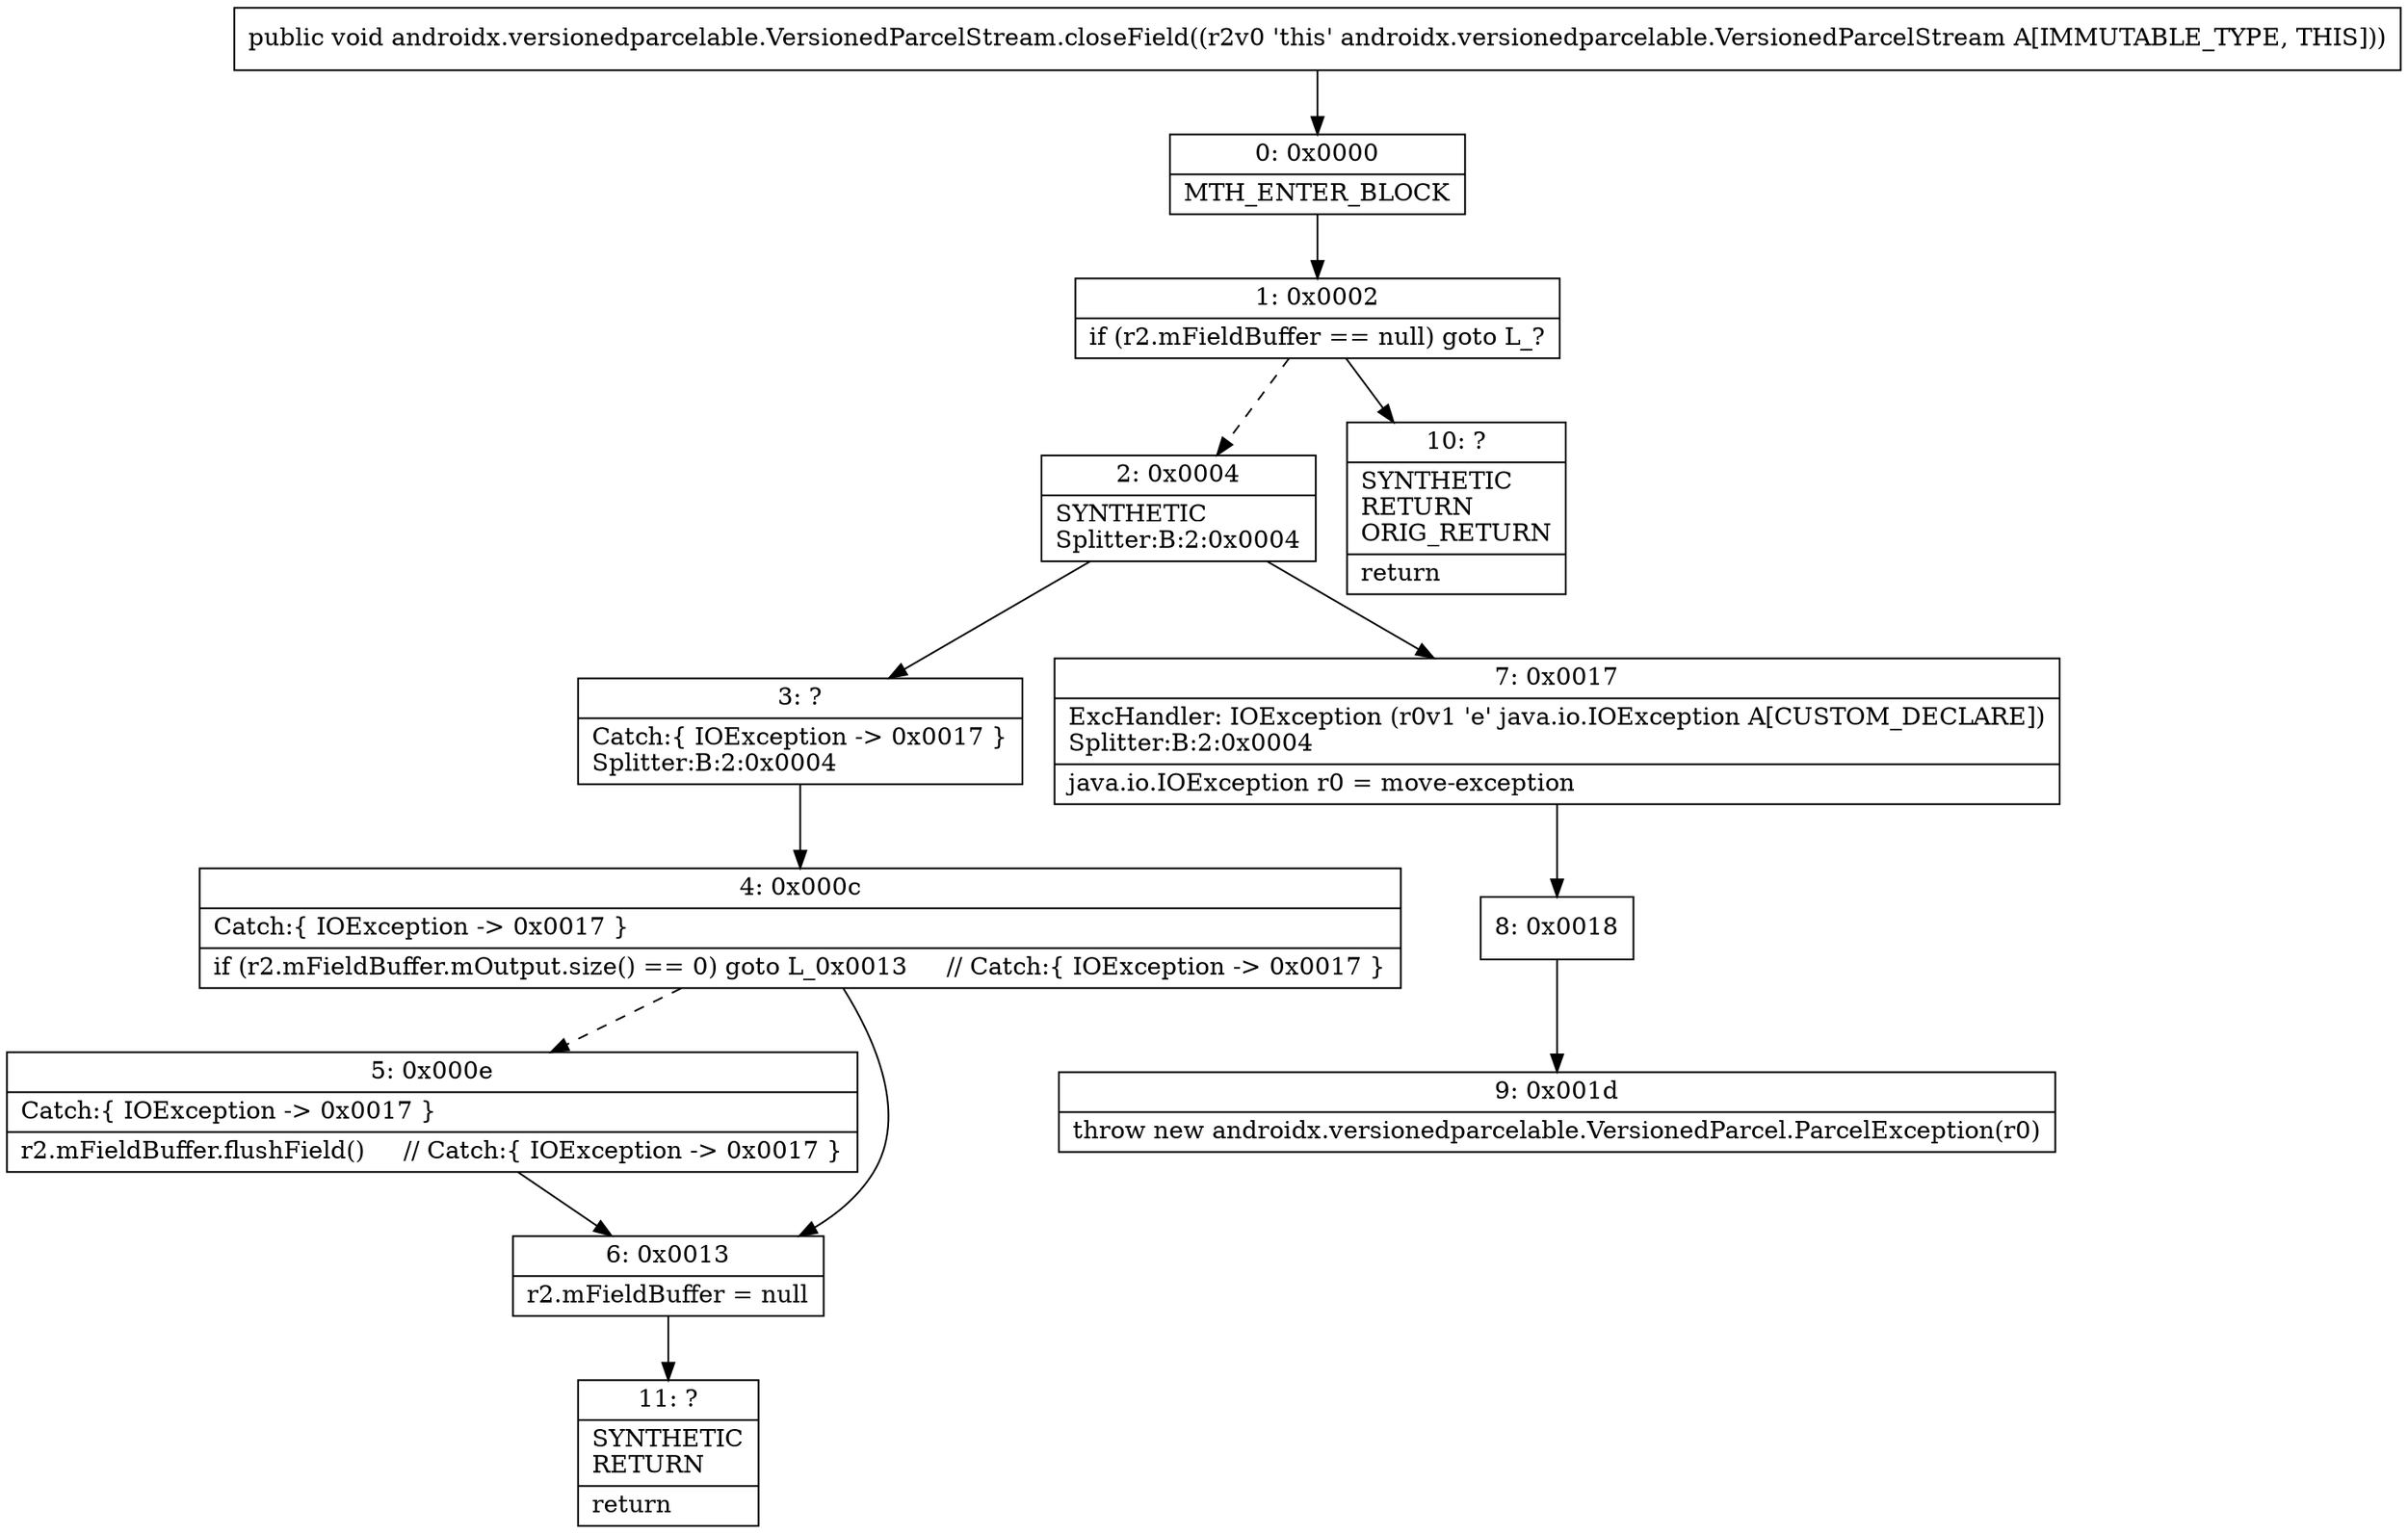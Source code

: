 digraph "CFG forandroidx.versionedparcelable.VersionedParcelStream.closeField()V" {
Node_0 [shape=record,label="{0\:\ 0x0000|MTH_ENTER_BLOCK\l}"];
Node_1 [shape=record,label="{1\:\ 0x0002|if (r2.mFieldBuffer == null) goto L_?\l}"];
Node_2 [shape=record,label="{2\:\ 0x0004|SYNTHETIC\lSplitter:B:2:0x0004\l}"];
Node_3 [shape=record,label="{3\:\ ?|Catch:\{ IOException \-\> 0x0017 \}\lSplitter:B:2:0x0004\l}"];
Node_4 [shape=record,label="{4\:\ 0x000c|Catch:\{ IOException \-\> 0x0017 \}\l|if (r2.mFieldBuffer.mOutput.size() == 0) goto L_0x0013     \/\/ Catch:\{ IOException \-\> 0x0017 \}\l}"];
Node_5 [shape=record,label="{5\:\ 0x000e|Catch:\{ IOException \-\> 0x0017 \}\l|r2.mFieldBuffer.flushField()     \/\/ Catch:\{ IOException \-\> 0x0017 \}\l}"];
Node_6 [shape=record,label="{6\:\ 0x0013|r2.mFieldBuffer = null\l}"];
Node_7 [shape=record,label="{7\:\ 0x0017|ExcHandler: IOException (r0v1 'e' java.io.IOException A[CUSTOM_DECLARE])\lSplitter:B:2:0x0004\l|java.io.IOException r0 = move\-exception\l}"];
Node_8 [shape=record,label="{8\:\ 0x0018}"];
Node_9 [shape=record,label="{9\:\ 0x001d|throw new androidx.versionedparcelable.VersionedParcel.ParcelException(r0)\l}"];
Node_10 [shape=record,label="{10\:\ ?|SYNTHETIC\lRETURN\lORIG_RETURN\l|return\l}"];
Node_11 [shape=record,label="{11\:\ ?|SYNTHETIC\lRETURN\l|return\l}"];
MethodNode[shape=record,label="{public void androidx.versionedparcelable.VersionedParcelStream.closeField((r2v0 'this' androidx.versionedparcelable.VersionedParcelStream A[IMMUTABLE_TYPE, THIS])) }"];
MethodNode -> Node_0;
Node_0 -> Node_1;
Node_1 -> Node_2[style=dashed];
Node_1 -> Node_10;
Node_2 -> Node_3;
Node_2 -> Node_7;
Node_3 -> Node_4;
Node_4 -> Node_5[style=dashed];
Node_4 -> Node_6;
Node_5 -> Node_6;
Node_6 -> Node_11;
Node_7 -> Node_8;
Node_8 -> Node_9;
}

